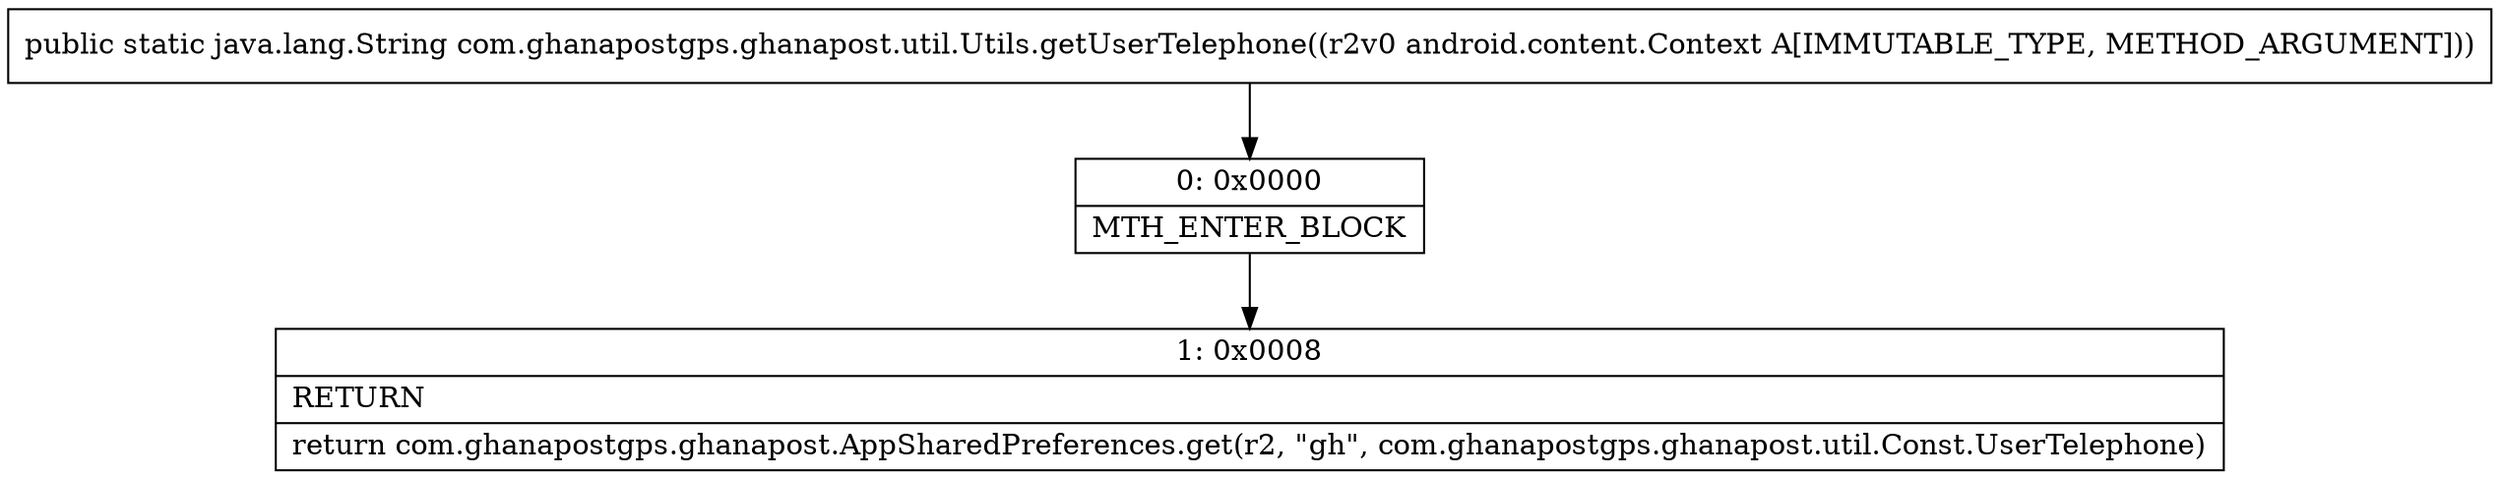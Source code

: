 digraph "CFG forcom.ghanapostgps.ghanapost.util.Utils.getUserTelephone(Landroid\/content\/Context;)Ljava\/lang\/String;" {
Node_0 [shape=record,label="{0\:\ 0x0000|MTH_ENTER_BLOCK\l}"];
Node_1 [shape=record,label="{1\:\ 0x0008|RETURN\l|return com.ghanapostgps.ghanapost.AppSharedPreferences.get(r2, \"gh\", com.ghanapostgps.ghanapost.util.Const.UserTelephone)\l}"];
MethodNode[shape=record,label="{public static java.lang.String com.ghanapostgps.ghanapost.util.Utils.getUserTelephone((r2v0 android.content.Context A[IMMUTABLE_TYPE, METHOD_ARGUMENT])) }"];
MethodNode -> Node_0;
Node_0 -> Node_1;
}

